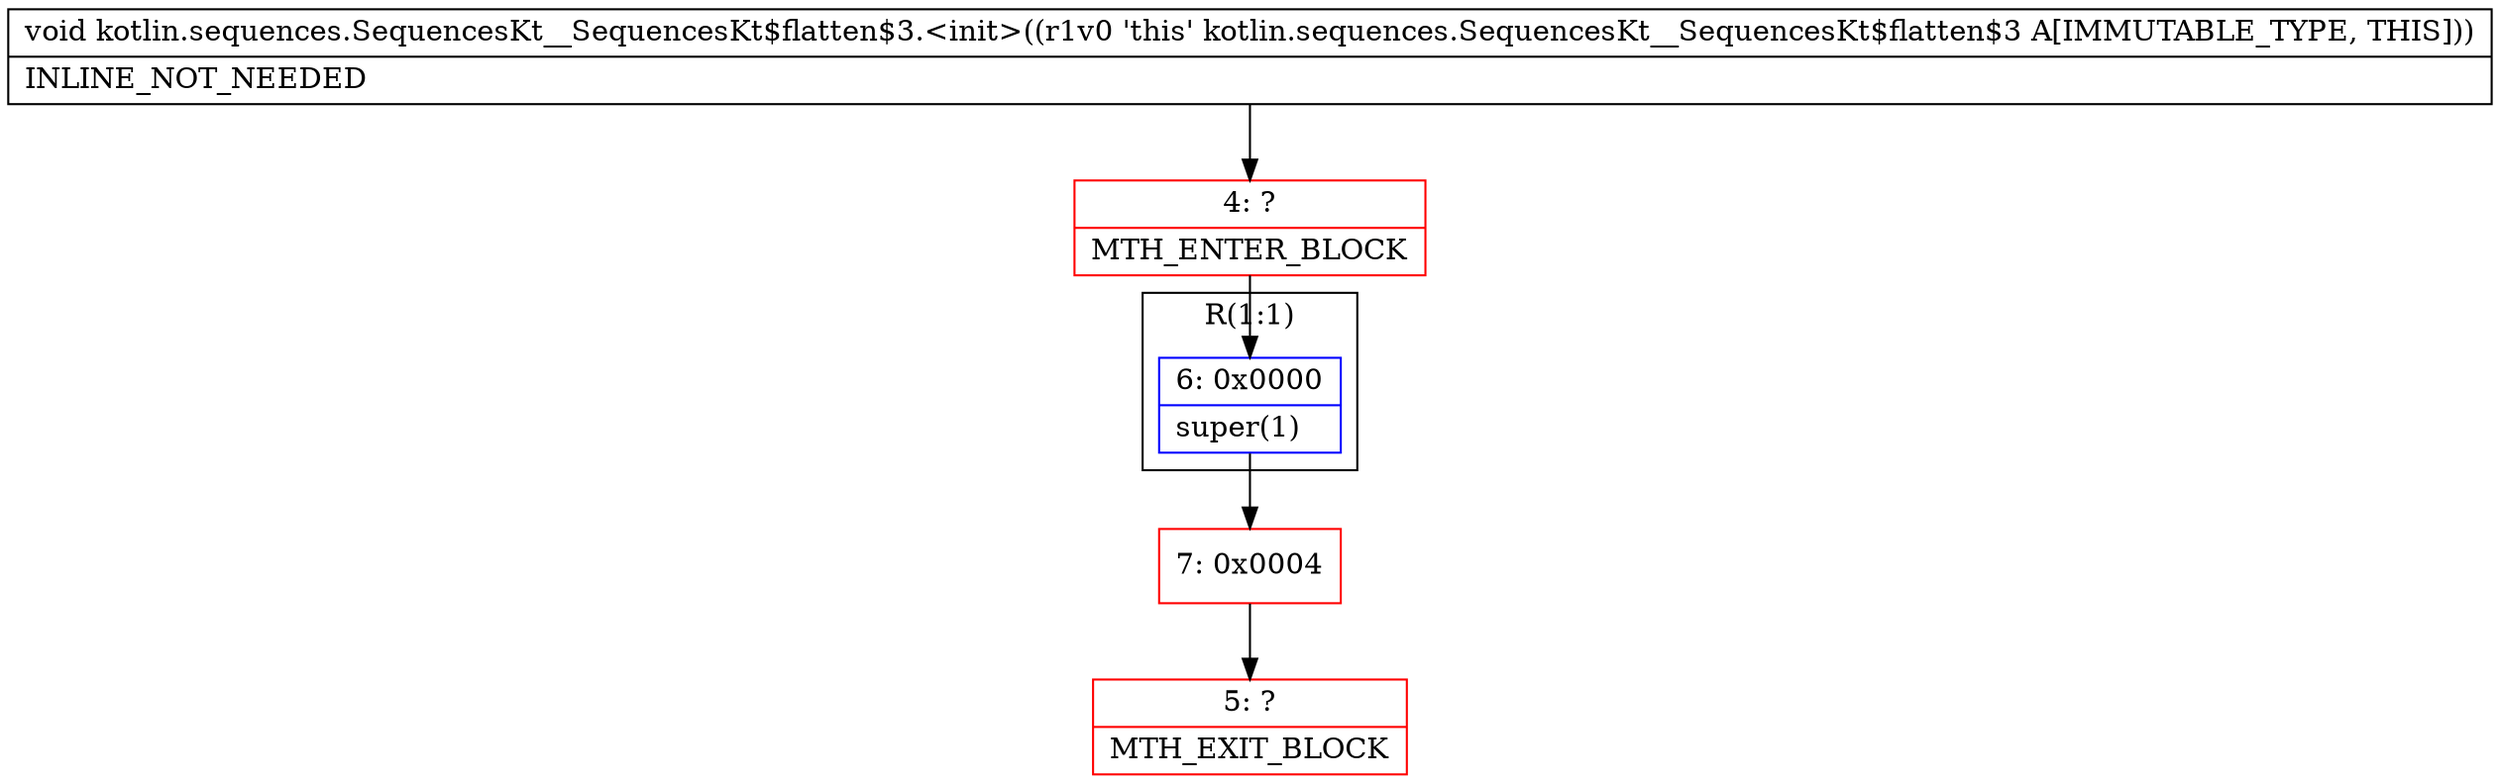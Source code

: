 digraph "CFG forkotlin.sequences.SequencesKt__SequencesKt$flatten$3.\<init\>()V" {
subgraph cluster_Region_2038807366 {
label = "R(1:1)";
node [shape=record,color=blue];
Node_6 [shape=record,label="{6\:\ 0x0000|super(1)\l}"];
}
Node_4 [shape=record,color=red,label="{4\:\ ?|MTH_ENTER_BLOCK\l}"];
Node_7 [shape=record,color=red,label="{7\:\ 0x0004}"];
Node_5 [shape=record,color=red,label="{5\:\ ?|MTH_EXIT_BLOCK\l}"];
MethodNode[shape=record,label="{void kotlin.sequences.SequencesKt__SequencesKt$flatten$3.\<init\>((r1v0 'this' kotlin.sequences.SequencesKt__SequencesKt$flatten$3 A[IMMUTABLE_TYPE, THIS]))  | INLINE_NOT_NEEDED\l}"];
MethodNode -> Node_4;Node_6 -> Node_7;
Node_4 -> Node_6;
Node_7 -> Node_5;
}

